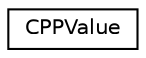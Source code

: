 digraph "类继承关系图"
{
 // INTERACTIVE_SVG=YES
 // LATEX_PDF_SIZE
  edge [fontname="Helvetica",fontsize="10",labelfontname="Helvetica",labelfontsize="10"];
  node [fontname="Helvetica",fontsize="10",shape=record];
  rankdir="LR";
  Node0 [label="CPPValue",height=0.2,width=0.4,color="black", fillcolor="white", style="filled",URL="$d2/d75/class_c_p_p_value.html",tooltip="A class representing a C-preprocessor value."];
}
